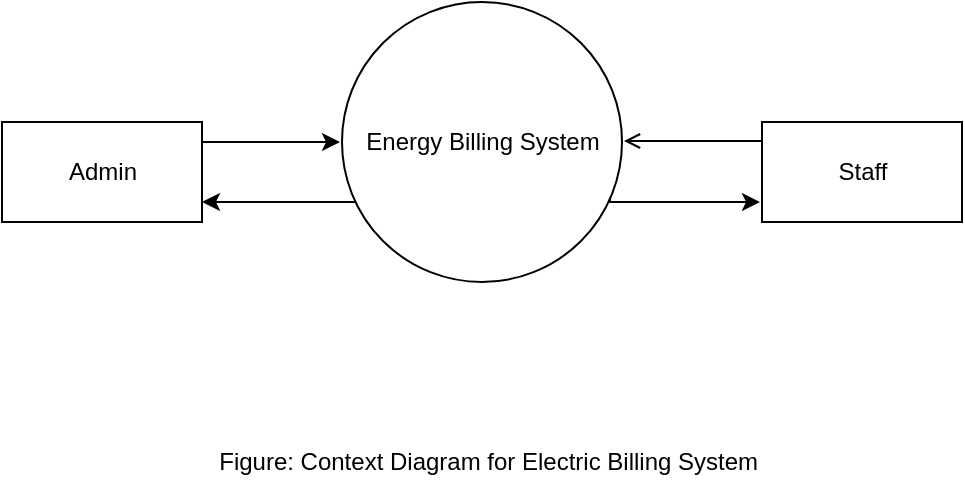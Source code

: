 <mxfile version="14.3.0" type="device"><diagram id="Ug5VrVPPUclJYin8pjBa" name="Page-1"><mxGraphModel dx="530" dy="447" grid="1" gridSize="10" guides="1" tooltips="1" connect="1" arrows="1" fold="1" page="1" pageScale="1" pageWidth="850" pageHeight="1100" math="0" shadow="0"><root><mxCell id="0"/><mxCell id="1" parent="0"/><mxCell id="9j-Qkt-y6FRjFzFpY65N-1" value="Energy Billing System" style="shape=ellipse;html=1;dashed=0;whitespace=wrap;perimeter=ellipsePerimeter;" vertex="1" parent="1"><mxGeometry x="200" y="140" width="140" height="140" as="geometry"/></mxCell><mxCell id="9j-Qkt-y6FRjFzFpY65N-6" style="edgeStyle=orthogonalEdgeStyle;rounded=0;orthogonalLoop=1;jettySize=auto;html=1;" edge="1" parent="1" source="9j-Qkt-y6FRjFzFpY65N-2"><mxGeometry relative="1" as="geometry"><mxPoint x="199" y="210" as="targetPoint"/><Array as="points"><mxPoint x="199" y="210"/></Array></mxGeometry></mxCell><mxCell id="9j-Qkt-y6FRjFzFpY65N-2" value="Admin" style="html=1;dashed=0;whitespace=wrap;" vertex="1" parent="1"><mxGeometry x="30" y="200" width="100" height="50" as="geometry"/></mxCell><mxCell id="9j-Qkt-y6FRjFzFpY65N-3" value="Staff" style="html=1;dashed=0;whitespace=wrap;" vertex="1" parent="1"><mxGeometry x="410" y="200" width="100" height="50" as="geometry"/></mxCell><mxCell id="9j-Qkt-y6FRjFzFpY65N-9" style="edgeStyle=orthogonalEdgeStyle;rounded=0;orthogonalLoop=1;jettySize=auto;html=1;exitX=0.957;exitY=0.701;exitDx=0;exitDy=0;exitPerimeter=0;" edge="1" parent="1" source="9j-Qkt-y6FRjFzFpY65N-1"><mxGeometry relative="1" as="geometry"><mxPoint x="340" y="240" as="sourcePoint"/><mxPoint x="409" y="240" as="targetPoint"/><Array as="points"><mxPoint x="334" y="240"/></Array></mxGeometry></mxCell><mxCell id="9j-Qkt-y6FRjFzFpY65N-10" style="edgeStyle=orthogonalEdgeStyle;rounded=0;orthogonalLoop=1;jettySize=auto;html=1;endArrow=none;endFill=0;startArrow=classic;startFill=1;" edge="1" parent="1" target="9j-Qkt-y6FRjFzFpY65N-1"><mxGeometry relative="1" as="geometry"><mxPoint x="130" y="240" as="sourcePoint"/><mxPoint x="199" y="240" as="targetPoint"/><Array as="points"><mxPoint x="200" y="240"/><mxPoint x="200" y="240"/></Array></mxGeometry></mxCell><mxCell id="9j-Qkt-y6FRjFzFpY65N-11" style="edgeStyle=orthogonalEdgeStyle;rounded=0;orthogonalLoop=1;jettySize=auto;html=1;startArrow=open;startFill=0;endArrow=none;endFill=0;" edge="1" parent="1"><mxGeometry relative="1" as="geometry"><mxPoint x="341" y="209.5" as="sourcePoint"/><mxPoint x="410" y="209.5" as="targetPoint"/><Array as="points"><mxPoint x="410" y="209.5"/></Array></mxGeometry></mxCell><mxCell id="9j-Qkt-y6FRjFzFpY65N-12" value="Figure: Context Diagram for Electric Billing System&amp;nbsp;" style="text;html=1;strokeColor=none;fillColor=none;align=center;verticalAlign=middle;whiteSpace=wrap;rounded=0;" vertex="1" parent="1"><mxGeometry x="110" y="360" width="330" height="20" as="geometry"/></mxCell></root></mxGraphModel></diagram></mxfile>